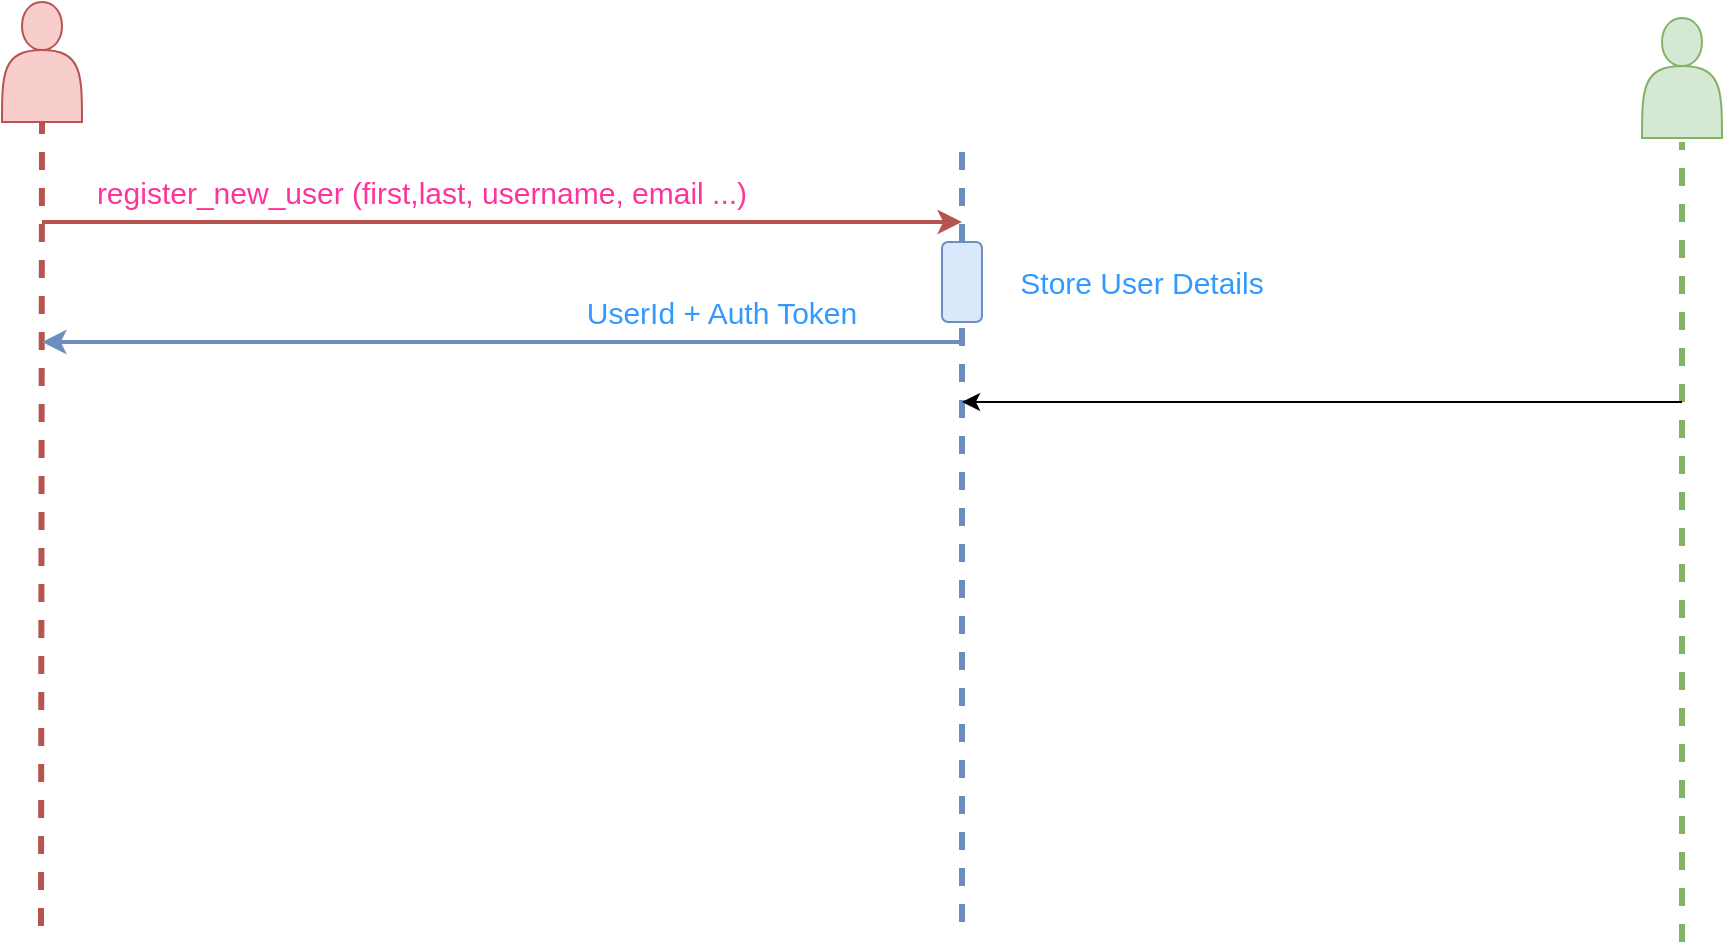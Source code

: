 <mxfile version="21.1.7" type="github">
  <diagram name="Page-1" id="2YBvvXClWsGukQMizWep">
    <mxGraphModel dx="2229" dy="771" grid="1" gridSize="10" guides="1" tooltips="1" connect="1" arrows="1" fold="1" page="1" pageScale="1" pageWidth="850" pageHeight="1100" math="0" shadow="0">
      <root>
        <mxCell id="0" />
        <mxCell id="1" parent="0" />
        <mxCell id="LCfFhCDuTouoKT35dzvF-7" value="" style="shape=image;html=1;verticalAlign=top;verticalLabelPosition=bottom;labelBackgroundColor=#ffffff;imageAspect=0;aspect=fixed;image=https://cdn4.iconfinder.com/data/icons/essentials-71/24/006_-_Image-128.png;" vertex="1" parent="1">
          <mxGeometry x="410" y="50" width="68" height="68" as="geometry" />
        </mxCell>
        <mxCell id="LCfFhCDuTouoKT35dzvF-9" value="" style="endArrow=none;dashed=1;html=1;rounded=0;entryX=0.5;entryY=1;entryDx=0;entryDy=0;strokeWidth=3;fillColor=#f8cecc;strokeColor=#b85450;" edge="1" parent="1" target="LCfFhCDuTouoKT35dzvF-10">
          <mxGeometry width="50" height="50" relative="1" as="geometry">
            <mxPoint x="-20.5" y="512" as="sourcePoint" />
            <mxPoint x="-20.5" y="132" as="targetPoint" />
          </mxGeometry>
        </mxCell>
        <mxCell id="LCfFhCDuTouoKT35dzvF-10" value="" style="shape=actor;whiteSpace=wrap;html=1;fillColor=#f8cecc;strokeColor=#b85450;" vertex="1" parent="1">
          <mxGeometry x="-40" y="50" width="40" height="60" as="geometry" />
        </mxCell>
        <mxCell id="LCfFhCDuTouoKT35dzvF-11" value="" style="shape=actor;whiteSpace=wrap;html=1;fillColor=#d5e8d4;strokeColor=#82b366;" vertex="1" parent="1">
          <mxGeometry x="780" y="58" width="40" height="60" as="geometry" />
        </mxCell>
        <mxCell id="LCfFhCDuTouoKT35dzvF-12" value="" style="endArrow=none;dashed=1;html=1;rounded=0;strokeWidth=3;fillColor=#dae8fc;strokeColor=#6c8ebf;" edge="1" parent="1" source="LCfFhCDuTouoKT35dzvF-17">
          <mxGeometry width="50" height="50" relative="1" as="geometry">
            <mxPoint x="440" y="510" as="sourcePoint" />
            <mxPoint x="440" y="120" as="targetPoint" />
          </mxGeometry>
        </mxCell>
        <mxCell id="LCfFhCDuTouoKT35dzvF-13" value="" style="endArrow=none;dashed=1;html=1;rounded=0;strokeWidth=3;fillColor=#d5e8d4;strokeColor=#82b366;" edge="1" parent="1">
          <mxGeometry width="50" height="50" relative="1" as="geometry">
            <mxPoint x="800" y="520" as="sourcePoint" />
            <mxPoint x="800" y="120" as="targetPoint" />
          </mxGeometry>
        </mxCell>
        <mxCell id="LCfFhCDuTouoKT35dzvF-14" value="" style="endArrow=classic;html=1;rounded=0;strokeWidth=2;fillColor=#f8cecc;strokeColor=#b85450;" edge="1" parent="1">
          <mxGeometry width="50" height="50" relative="1" as="geometry">
            <mxPoint x="-20" y="160" as="sourcePoint" />
            <mxPoint x="440" y="160" as="targetPoint" />
          </mxGeometry>
        </mxCell>
        <mxCell id="LCfFhCDuTouoKT35dzvF-15" value="register_new_user (first,last, username, email ...)" style="text;html=1;align=center;verticalAlign=middle;whiteSpace=wrap;rounded=0;strokeWidth=2;fontColor=#FF3399;fontSize=15;" vertex="1" parent="1">
          <mxGeometry y="130" width="340" height="30" as="geometry" />
        </mxCell>
        <mxCell id="LCfFhCDuTouoKT35dzvF-18" value="" style="endArrow=none;dashed=1;html=1;rounded=0;strokeWidth=3;fillColor=#dae8fc;strokeColor=#6c8ebf;" edge="1" parent="1" target="LCfFhCDuTouoKT35dzvF-17">
          <mxGeometry width="50" height="50" relative="1" as="geometry">
            <mxPoint x="440" y="510" as="sourcePoint" />
            <mxPoint x="440" y="120" as="targetPoint" />
          </mxGeometry>
        </mxCell>
        <mxCell id="LCfFhCDuTouoKT35dzvF-17" value="" style="rounded=1;whiteSpace=wrap;html=1;rotation=90;fillColor=#dae8fc;strokeColor=#6c8ebf;" vertex="1" parent="1">
          <mxGeometry x="420" y="180" width="40" height="20" as="geometry" />
        </mxCell>
        <mxCell id="LCfFhCDuTouoKT35dzvF-19" value="" style="endArrow=classic;html=1;rounded=0;strokeWidth=2;fillColor=#dae8fc;strokeColor=#6c8ebf;" edge="1" parent="1">
          <mxGeometry width="50" height="50" relative="1" as="geometry">
            <mxPoint x="440" y="220" as="sourcePoint" />
            <mxPoint x="-20" y="220" as="targetPoint" />
          </mxGeometry>
        </mxCell>
        <mxCell id="LCfFhCDuTouoKT35dzvF-20" value="UserId + Auth Token" style="text;html=1;strokeColor=none;fillColor=none;align=center;verticalAlign=middle;whiteSpace=wrap;rounded=0;fontSize=15;fontColor=#3399FF;" vertex="1" parent="1">
          <mxGeometry x="240" y="190" width="160" height="30" as="geometry" />
        </mxCell>
        <mxCell id="LCfFhCDuTouoKT35dzvF-21" value="Store User Details" style="text;html=1;strokeColor=none;fillColor=none;align=center;verticalAlign=middle;whiteSpace=wrap;rounded=0;fontSize=15;fontColor=#3399FF;" vertex="1" parent="1">
          <mxGeometry x="460" y="175" width="140" height="30" as="geometry" />
        </mxCell>
        <mxCell id="LCfFhCDuTouoKT35dzvF-22" value="" style="endArrow=classic;html=1;rounded=0;" edge="1" parent="1">
          <mxGeometry width="50" height="50" relative="1" as="geometry">
            <mxPoint x="800" y="250" as="sourcePoint" />
            <mxPoint x="440" y="250" as="targetPoint" />
          </mxGeometry>
        </mxCell>
      </root>
    </mxGraphModel>
  </diagram>
</mxfile>
